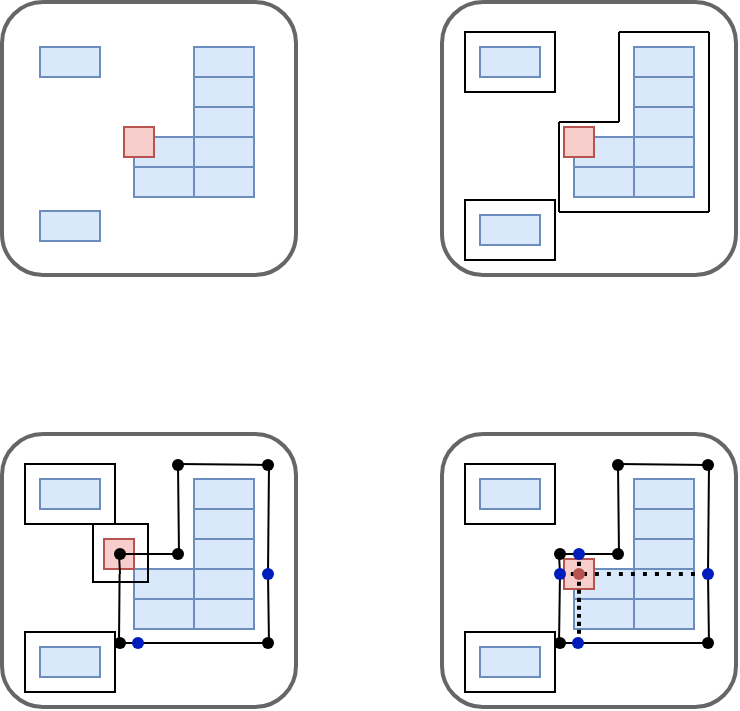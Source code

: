 <mxfile version="24.9.1">
  <diagram name="第 1 页" id="9_dmF0Gqbkqyzsbqb1z4">
    <mxGraphModel dx="971" dy="426" grid="0" gridSize="10" guides="1" tooltips="1" connect="1" arrows="1" fold="1" page="0" pageScale="1" pageWidth="827" pageHeight="1169" math="0" shadow="0">
      <root>
        <mxCell id="0" />
        <mxCell id="1" parent="0" />
        <mxCell id="SHQMfxS1oJXAGr1VGw0D-113" value="" style="group;" vertex="1" connectable="0" parent="1">
          <mxGeometry x="200" y="296" width="147" height="136.5" as="geometry" />
        </mxCell>
        <mxCell id="SHQMfxS1oJXAGr1VGw0D-48" value="" style="rounded=1;whiteSpace=wrap;html=1;fillColor=none;fontColor=#333333;strokeColor=#666666;strokeWidth=2;" vertex="1" parent="SHQMfxS1oJXAGr1VGw0D-113">
          <mxGeometry width="147" height="136.5" as="geometry" />
        </mxCell>
        <mxCell id="SHQMfxS1oJXAGr1VGw0D-49" value="" style="rounded=0;whiteSpace=wrap;html=1;fillColor=#dae8fc;strokeColor=#6c8ebf;" vertex="1" parent="SHQMfxS1oJXAGr1VGw0D-113">
          <mxGeometry x="19" y="22.5" width="30" height="15" as="geometry" />
        </mxCell>
        <mxCell id="SHQMfxS1oJXAGr1VGw0D-50" value="" style="rounded=0;whiteSpace=wrap;html=1;fillColor=#dae8fc;strokeColor=#6c8ebf;" vertex="1" parent="SHQMfxS1oJXAGr1VGw0D-113">
          <mxGeometry x="96" y="22.5" width="30" height="15" as="geometry" />
        </mxCell>
        <mxCell id="SHQMfxS1oJXAGr1VGw0D-51" value="" style="rounded=0;whiteSpace=wrap;html=1;fillColor=#dae8fc;strokeColor=#6c8ebf;" vertex="1" parent="SHQMfxS1oJXAGr1VGw0D-113">
          <mxGeometry x="96" y="67.5" width="30" height="15" as="geometry" />
        </mxCell>
        <mxCell id="SHQMfxS1oJXAGr1VGw0D-52" value="" style="rounded=0;whiteSpace=wrap;html=1;fillColor=#dae8fc;strokeColor=#6c8ebf;" vertex="1" parent="SHQMfxS1oJXAGr1VGw0D-113">
          <mxGeometry x="96" y="37.5" width="30" height="15" as="geometry" />
        </mxCell>
        <mxCell id="SHQMfxS1oJXAGr1VGw0D-53" value="" style="rounded=0;whiteSpace=wrap;html=1;fillColor=#dae8fc;strokeColor=#6c8ebf;" vertex="1" parent="SHQMfxS1oJXAGr1VGw0D-113">
          <mxGeometry x="96" y="52.5" width="30" height="15" as="geometry" />
        </mxCell>
        <mxCell id="SHQMfxS1oJXAGr1VGw0D-54" value="" style="rounded=0;whiteSpace=wrap;html=1;fillColor=#dae8fc;strokeColor=#6c8ebf;" vertex="1" parent="SHQMfxS1oJXAGr1VGw0D-113">
          <mxGeometry x="96" y="82.5" width="30" height="15" as="geometry" />
        </mxCell>
        <mxCell id="SHQMfxS1oJXAGr1VGw0D-55" value="" style="rounded=0;whiteSpace=wrap;html=1;fillColor=#dae8fc;strokeColor=#6c8ebf;" vertex="1" parent="SHQMfxS1oJXAGr1VGw0D-113">
          <mxGeometry x="19" y="106.5" width="30" height="15" as="geometry" />
        </mxCell>
        <mxCell id="SHQMfxS1oJXAGr1VGw0D-56" value="" style="rounded=0;whiteSpace=wrap;html=1;fillColor=#dae8fc;strokeColor=#6c8ebf;" vertex="1" parent="SHQMfxS1oJXAGr1VGw0D-113">
          <mxGeometry x="66" y="67.5" width="30" height="15" as="geometry" />
        </mxCell>
        <mxCell id="SHQMfxS1oJXAGr1VGw0D-57" value="" style="rounded=0;whiteSpace=wrap;html=1;fillColor=#dae8fc;strokeColor=#6c8ebf;" vertex="1" parent="SHQMfxS1oJXAGr1VGw0D-113">
          <mxGeometry x="66" y="82.5" width="30" height="15" as="geometry" />
        </mxCell>
        <mxCell id="SHQMfxS1oJXAGr1VGw0D-58" value="" style="rounded=0;whiteSpace=wrap;html=1;fillColor=#f8cecc;strokeColor=#b85450;" vertex="1" parent="SHQMfxS1oJXAGr1VGw0D-113">
          <mxGeometry x="61" y="62.5" width="15" height="15" as="geometry" />
        </mxCell>
        <mxCell id="SHQMfxS1oJXAGr1VGw0D-59" value="" style="rounded=0;whiteSpace=wrap;html=1;fillColor=none;" vertex="1" parent="SHQMfxS1oJXAGr1VGw0D-113">
          <mxGeometry x="11.5" y="15" width="45" height="30" as="geometry" />
        </mxCell>
        <mxCell id="SHQMfxS1oJXAGr1VGw0D-60" value="" style="endArrow=none;html=1;rounded=0;fontSize=12;startSize=8;endSize=8;curved=1;" edge="1" parent="SHQMfxS1oJXAGr1VGw0D-113" source="SHQMfxS1oJXAGr1VGw0D-94">
          <mxGeometry width="50" height="50" relative="1" as="geometry">
            <mxPoint x="58.5" y="60" as="sourcePoint" />
            <mxPoint x="88.5" y="60" as="targetPoint" />
          </mxGeometry>
        </mxCell>
        <mxCell id="SHQMfxS1oJXAGr1VGw0D-61" value="" style="endArrow=none;html=1;rounded=0;fontSize=12;startSize=8;endSize=8;curved=1;" edge="1" parent="SHQMfxS1oJXAGr1VGw0D-113" source="SHQMfxS1oJXAGr1VGw0D-67">
          <mxGeometry width="50" height="50" relative="1" as="geometry">
            <mxPoint x="88.5" y="15" as="sourcePoint" />
            <mxPoint x="88.5" y="60" as="targetPoint" />
          </mxGeometry>
        </mxCell>
        <mxCell id="SHQMfxS1oJXAGr1VGw0D-62" value="" style="endArrow=none;html=1;rounded=0;fontSize=12;startSize=8;endSize=8;curved=1;" edge="1" parent="SHQMfxS1oJXAGr1VGw0D-113" source="SHQMfxS1oJXAGr1VGw0D-88">
          <mxGeometry width="50" height="50" relative="1" as="geometry">
            <mxPoint x="88.5" y="15" as="sourcePoint" />
            <mxPoint x="133.5" y="15" as="targetPoint" />
          </mxGeometry>
        </mxCell>
        <mxCell id="SHQMfxS1oJXAGr1VGw0D-63" value="" style="endArrow=none;html=1;rounded=0;fontSize=12;startSize=8;endSize=8;curved=1;" edge="1" parent="SHQMfxS1oJXAGr1VGw0D-113" source="SHQMfxS1oJXAGr1VGw0D-109">
          <mxGeometry width="50" height="50" relative="1" as="geometry">
            <mxPoint x="133.5" y="15" as="sourcePoint" />
            <mxPoint x="133.5" y="105" as="targetPoint" />
          </mxGeometry>
        </mxCell>
        <mxCell id="SHQMfxS1oJXAGr1VGw0D-64" value="" style="endArrow=none;html=1;rounded=0;fontSize=12;startSize=8;endSize=8;curved=1;" edge="1" parent="SHQMfxS1oJXAGr1VGw0D-113" source="SHQMfxS1oJXAGr1VGw0D-92">
          <mxGeometry width="50" height="50" relative="1" as="geometry">
            <mxPoint x="133.5" y="105" as="sourcePoint" />
            <mxPoint x="58.5" y="105" as="targetPoint" />
          </mxGeometry>
        </mxCell>
        <mxCell id="SHQMfxS1oJXAGr1VGw0D-65" value="" style="endArrow=none;html=1;rounded=0;fontSize=12;startSize=8;endSize=8;curved=1;" edge="1" parent="SHQMfxS1oJXAGr1VGw0D-113" source="SHQMfxS1oJXAGr1VGw0D-103">
          <mxGeometry width="50" height="50" relative="1" as="geometry">
            <mxPoint x="58.5" y="60" as="sourcePoint" />
            <mxPoint x="58.5" y="105" as="targetPoint" />
          </mxGeometry>
        </mxCell>
        <mxCell id="SHQMfxS1oJXAGr1VGw0D-66" value="" style="rounded=0;whiteSpace=wrap;html=1;fillColor=none;" vertex="1" parent="SHQMfxS1oJXAGr1VGw0D-113">
          <mxGeometry x="11.5" y="99" width="45" height="30" as="geometry" />
        </mxCell>
        <mxCell id="SHQMfxS1oJXAGr1VGw0D-68" value="" style="endArrow=none;html=1;rounded=0;fontSize=12;startSize=8;endSize=8;curved=1;" edge="1" parent="SHQMfxS1oJXAGr1VGw0D-113" target="SHQMfxS1oJXAGr1VGw0D-67">
          <mxGeometry width="50" height="50" relative="1" as="geometry">
            <mxPoint x="88.5" y="15" as="sourcePoint" />
            <mxPoint x="88.5" y="60" as="targetPoint" />
          </mxGeometry>
        </mxCell>
        <mxCell id="SHQMfxS1oJXAGr1VGw0D-67" value="" style="shape=waypoint;fillStyle=solid;size=6;pointerEvents=1;points=[];fillColor=none;resizable=0;rotatable=0;perimeter=centerPerimeter;snapToPoint=1;" vertex="1" parent="SHQMfxS1oJXAGr1VGw0D-113">
          <mxGeometry x="78" y="5.5" width="20" height="20" as="geometry" />
        </mxCell>
        <mxCell id="SHQMfxS1oJXAGr1VGw0D-89" value="" style="endArrow=none;html=1;rounded=0;fontSize=12;startSize=8;endSize=8;curved=1;" edge="1" parent="SHQMfxS1oJXAGr1VGw0D-113" target="SHQMfxS1oJXAGr1VGw0D-88">
          <mxGeometry width="50" height="50" relative="1" as="geometry">
            <mxPoint x="88.5" y="15" as="sourcePoint" />
            <mxPoint x="133.5" y="15" as="targetPoint" />
          </mxGeometry>
        </mxCell>
        <mxCell id="SHQMfxS1oJXAGr1VGw0D-88" value="" style="shape=waypoint;fillStyle=solid;size=6;pointerEvents=1;points=[];fillColor=none;resizable=0;rotatable=0;perimeter=centerPerimeter;snapToPoint=1;" vertex="1" parent="SHQMfxS1oJXAGr1VGw0D-113">
          <mxGeometry x="123" y="5.5" width="20" height="20" as="geometry" />
        </mxCell>
        <mxCell id="SHQMfxS1oJXAGr1VGw0D-91" value="" style="endArrow=none;html=1;rounded=0;fontSize=12;startSize=8;endSize=8;curved=1;" edge="1" parent="SHQMfxS1oJXAGr1VGw0D-113" target="SHQMfxS1oJXAGr1VGw0D-90">
          <mxGeometry width="50" height="50" relative="1" as="geometry">
            <mxPoint x="133.5" y="105" as="sourcePoint" />
            <mxPoint x="58.5" y="105" as="targetPoint" />
          </mxGeometry>
        </mxCell>
        <mxCell id="SHQMfxS1oJXAGr1VGw0D-90" value="" style="shape=waypoint;fillStyle=solid;size=6;pointerEvents=1;points=[];fillColor=none;resizable=0;rotatable=0;perimeter=centerPerimeter;snapToPoint=1;" vertex="1" parent="SHQMfxS1oJXAGr1VGw0D-113">
          <mxGeometry x="123" y="94.5" width="20" height="20" as="geometry" />
        </mxCell>
        <mxCell id="SHQMfxS1oJXAGr1VGw0D-93" value="" style="endArrow=none;html=1;rounded=0;fontSize=12;startSize=8;endSize=8;curved=1;" edge="1" parent="SHQMfxS1oJXAGr1VGw0D-113" source="SHQMfxS1oJXAGr1VGw0D-111" target="SHQMfxS1oJXAGr1VGw0D-92">
          <mxGeometry width="50" height="50" relative="1" as="geometry">
            <mxPoint x="133" y="104.5" as="sourcePoint" />
            <mxPoint x="58.5" y="105" as="targetPoint" />
          </mxGeometry>
        </mxCell>
        <mxCell id="SHQMfxS1oJXAGr1VGw0D-92" value="" style="shape=waypoint;fillStyle=solid;size=6;pointerEvents=1;points=[];fillColor=none;resizable=0;rotatable=0;perimeter=centerPerimeter;snapToPoint=1;" vertex="1" parent="SHQMfxS1oJXAGr1VGw0D-113">
          <mxGeometry x="49" y="94.5" width="20" height="20" as="geometry" />
        </mxCell>
        <mxCell id="SHQMfxS1oJXAGr1VGw0D-95" value="" style="endArrow=none;html=1;rounded=0;fontSize=12;startSize=8;endSize=8;curved=1;" edge="1" parent="SHQMfxS1oJXAGr1VGw0D-113" target="SHQMfxS1oJXAGr1VGw0D-94">
          <mxGeometry width="50" height="50" relative="1" as="geometry">
            <mxPoint x="58.5" y="60" as="sourcePoint" />
            <mxPoint x="88.5" y="60" as="targetPoint" />
          </mxGeometry>
        </mxCell>
        <mxCell id="SHQMfxS1oJXAGr1VGw0D-94" value="" style="shape=waypoint;fillStyle=solid;size=6;pointerEvents=1;points=[];fillColor=none;resizable=0;rotatable=0;perimeter=centerPerimeter;snapToPoint=1;" vertex="1" parent="SHQMfxS1oJXAGr1VGw0D-113">
          <mxGeometry x="49" y="50" width="20" height="20" as="geometry" />
        </mxCell>
        <mxCell id="SHQMfxS1oJXAGr1VGw0D-96" value="" style="endArrow=none;dashed=1;html=1;strokeWidth=2;rounded=0;fontSize=12;startSize=8;endSize=8;curved=1;dashPattern=1 2;" edge="1" parent="SHQMfxS1oJXAGr1VGw0D-113">
          <mxGeometry width="50" height="50" relative="1" as="geometry">
            <mxPoint x="58.5" y="70" as="sourcePoint" />
            <mxPoint x="133.5" y="70" as="targetPoint" />
          </mxGeometry>
        </mxCell>
        <mxCell id="SHQMfxS1oJXAGr1VGw0D-99" value="" style="endArrow=none;html=1;strokeWidth=2;rounded=0;fontSize=12;startSize=8;endSize=8;curved=1;dashed=1;dashPattern=1 1;" edge="1" parent="SHQMfxS1oJXAGr1VGw0D-113" source="SHQMfxS1oJXAGr1VGw0D-101">
          <mxGeometry width="50" height="50" relative="1" as="geometry">
            <mxPoint x="68.5" y="60" as="sourcePoint" />
            <mxPoint x="68.5" y="105" as="targetPoint" />
          </mxGeometry>
        </mxCell>
        <mxCell id="SHQMfxS1oJXAGr1VGw0D-102" value="" style="endArrow=none;html=1;strokeWidth=2;rounded=0;fontSize=12;startSize=8;endSize=8;curved=1;dashed=1;dashPattern=1 1;" edge="1" parent="SHQMfxS1oJXAGr1VGw0D-113" source="SHQMfxS1oJXAGr1VGw0D-106" target="SHQMfxS1oJXAGr1VGw0D-101">
          <mxGeometry width="50" height="50" relative="1" as="geometry">
            <mxPoint x="68.5" y="60" as="sourcePoint" />
            <mxPoint x="68.5" y="105" as="targetPoint" />
          </mxGeometry>
        </mxCell>
        <mxCell id="SHQMfxS1oJXAGr1VGw0D-101" value="" style="shape=waypoint;fillStyle=solid;size=6;pointerEvents=1;points=[];fillColor=#f8cecc;resizable=0;rotatable=0;perimeter=centerPerimeter;snapToPoint=1;strokeColor=#b85450;" vertex="1" parent="SHQMfxS1oJXAGr1VGw0D-113">
          <mxGeometry x="58.5" y="60" width="20" height="20" as="geometry" />
        </mxCell>
        <mxCell id="SHQMfxS1oJXAGr1VGw0D-104" value="" style="endArrow=none;html=1;rounded=0;fontSize=12;startSize=8;endSize=8;curved=1;" edge="1" parent="SHQMfxS1oJXAGr1VGw0D-113" target="SHQMfxS1oJXAGr1VGw0D-103">
          <mxGeometry width="50" height="50" relative="1" as="geometry">
            <mxPoint x="58.5" y="60" as="sourcePoint" />
            <mxPoint x="58.5" y="105" as="targetPoint" />
          </mxGeometry>
        </mxCell>
        <mxCell id="SHQMfxS1oJXAGr1VGw0D-103" value="" style="shape=waypoint;fillStyle=solid;size=6;pointerEvents=1;points=[];fillColor=#0050ef;resizable=0;rotatable=0;perimeter=centerPerimeter;snapToPoint=1;fontColor=#ffffff;strokeColor=#001DBC;" vertex="1" parent="SHQMfxS1oJXAGr1VGw0D-113">
          <mxGeometry x="49" y="60" width="20" height="20" as="geometry" />
        </mxCell>
        <mxCell id="SHQMfxS1oJXAGr1VGw0D-107" value="" style="endArrow=none;html=1;strokeWidth=2;rounded=0;fontSize=12;startSize=8;endSize=8;curved=1;dashed=1;dashPattern=1 1;" edge="1" parent="SHQMfxS1oJXAGr1VGw0D-113" target="SHQMfxS1oJXAGr1VGw0D-106">
          <mxGeometry width="50" height="50" relative="1" as="geometry">
            <mxPoint x="68.5" y="60" as="sourcePoint" />
            <mxPoint x="69" y="70.5" as="targetPoint" />
          </mxGeometry>
        </mxCell>
        <mxCell id="SHQMfxS1oJXAGr1VGw0D-106" value="" style="shape=waypoint;fillStyle=solid;size=6;pointerEvents=1;points=[];fillColor=#0050ef;resizable=0;rotatable=0;perimeter=centerPerimeter;snapToPoint=1;strokeColor=#001DBC;fontColor=#ffffff;" vertex="1" parent="SHQMfxS1oJXAGr1VGw0D-113">
          <mxGeometry x="58.5" y="50" width="20" height="20" as="geometry" />
        </mxCell>
        <mxCell id="SHQMfxS1oJXAGr1VGw0D-110" value="" style="endArrow=none;html=1;rounded=0;fontSize=12;startSize=8;endSize=8;curved=1;" edge="1" parent="SHQMfxS1oJXAGr1VGw0D-113" target="SHQMfxS1oJXAGr1VGw0D-109">
          <mxGeometry width="50" height="50" relative="1" as="geometry">
            <mxPoint x="133.5" y="15" as="sourcePoint" />
            <mxPoint x="133.5" y="105" as="targetPoint" />
          </mxGeometry>
        </mxCell>
        <mxCell id="SHQMfxS1oJXAGr1VGw0D-109" value="" style="shape=waypoint;fillStyle=solid;size=6;pointerEvents=1;points=[];fillColor=#0050ef;resizable=0;rotatable=0;perimeter=centerPerimeter;snapToPoint=1;strokeColor=#001DBC;fontColor=#ffffff;" vertex="1" parent="SHQMfxS1oJXAGr1VGw0D-113">
          <mxGeometry x="123" y="60" width="20" height="20" as="geometry" />
        </mxCell>
        <mxCell id="SHQMfxS1oJXAGr1VGw0D-112" value="" style="endArrow=none;html=1;rounded=0;fontSize=12;startSize=8;endSize=8;curved=1;" edge="1" parent="SHQMfxS1oJXAGr1VGw0D-113" source="SHQMfxS1oJXAGr1VGw0D-90" target="SHQMfxS1oJXAGr1VGw0D-111">
          <mxGeometry width="50" height="50" relative="1" as="geometry">
            <mxPoint x="133" y="104.5" as="sourcePoint" />
            <mxPoint x="59" y="104.5" as="targetPoint" />
          </mxGeometry>
        </mxCell>
        <mxCell id="SHQMfxS1oJXAGr1VGw0D-111" value="" style="shape=waypoint;fillStyle=solid;size=6;pointerEvents=1;points=[];fillColor=#0050ef;resizable=0;rotatable=0;perimeter=centerPerimeter;snapToPoint=1;strokeColor=#001DBC;fontColor=#ffffff;" vertex="1" parent="SHQMfxS1oJXAGr1VGw0D-113">
          <mxGeometry x="58" y="94.5" width="20" height="20" as="geometry" />
        </mxCell>
        <mxCell id="SHQMfxS1oJXAGr1VGw0D-160" value="" style="shape=waypoint;fillStyle=solid;size=6;pointerEvents=1;points=[];fillColor=none;resizable=0;rotatable=0;perimeter=centerPerimeter;snapToPoint=1;" vertex="1" parent="SHQMfxS1oJXAGr1VGw0D-113">
          <mxGeometry x="78" y="50" width="20" height="20" as="geometry" />
        </mxCell>
        <mxCell id="SHQMfxS1oJXAGr1VGw0D-114" value="" style="group;" vertex="1" connectable="0" parent="1">
          <mxGeometry x="200" y="80" width="147" height="136.5" as="geometry" />
        </mxCell>
        <mxCell id="SHQMfxS1oJXAGr1VGw0D-22" value="" style="rounded=1;whiteSpace=wrap;html=1;fillColor=none;fontColor=#333333;strokeColor=#666666;strokeWidth=2;" vertex="1" parent="SHQMfxS1oJXAGr1VGw0D-114">
          <mxGeometry width="147" height="136.5" as="geometry" />
        </mxCell>
        <mxCell id="SHQMfxS1oJXAGr1VGw0D-23" value="" style="rounded=0;whiteSpace=wrap;html=1;fillColor=#dae8fc;strokeColor=#6c8ebf;" vertex="1" parent="SHQMfxS1oJXAGr1VGw0D-114">
          <mxGeometry x="19" y="22.5" width="30" height="15" as="geometry" />
        </mxCell>
        <mxCell id="SHQMfxS1oJXAGr1VGw0D-24" value="" style="rounded=0;whiteSpace=wrap;html=1;fillColor=#dae8fc;strokeColor=#6c8ebf;" vertex="1" parent="SHQMfxS1oJXAGr1VGw0D-114">
          <mxGeometry x="96" y="22.5" width="30" height="15" as="geometry" />
        </mxCell>
        <mxCell id="SHQMfxS1oJXAGr1VGw0D-25" value="" style="rounded=0;whiteSpace=wrap;html=1;fillColor=#dae8fc;strokeColor=#6c8ebf;" vertex="1" parent="SHQMfxS1oJXAGr1VGw0D-114">
          <mxGeometry x="96" y="67.5" width="30" height="15" as="geometry" />
        </mxCell>
        <mxCell id="SHQMfxS1oJXAGr1VGw0D-26" value="" style="rounded=0;whiteSpace=wrap;html=1;fillColor=#dae8fc;strokeColor=#6c8ebf;" vertex="1" parent="SHQMfxS1oJXAGr1VGw0D-114">
          <mxGeometry x="96" y="37.5" width="30" height="15" as="geometry" />
        </mxCell>
        <mxCell id="SHQMfxS1oJXAGr1VGw0D-27" value="" style="rounded=0;whiteSpace=wrap;html=1;fillColor=#dae8fc;strokeColor=#6c8ebf;" vertex="1" parent="SHQMfxS1oJXAGr1VGw0D-114">
          <mxGeometry x="96" y="52.5" width="30" height="15" as="geometry" />
        </mxCell>
        <mxCell id="SHQMfxS1oJXAGr1VGw0D-28" value="" style="rounded=0;whiteSpace=wrap;html=1;fillColor=#dae8fc;strokeColor=#6c8ebf;" vertex="1" parent="SHQMfxS1oJXAGr1VGw0D-114">
          <mxGeometry x="96" y="82.5" width="30" height="15" as="geometry" />
        </mxCell>
        <mxCell id="SHQMfxS1oJXAGr1VGw0D-29" value="" style="rounded=0;whiteSpace=wrap;html=1;fillColor=#dae8fc;strokeColor=#6c8ebf;" vertex="1" parent="SHQMfxS1oJXAGr1VGw0D-114">
          <mxGeometry x="19" y="106.5" width="30" height="15" as="geometry" />
        </mxCell>
        <mxCell id="SHQMfxS1oJXAGr1VGw0D-30" value="" style="rounded=0;whiteSpace=wrap;html=1;fillColor=#dae8fc;strokeColor=#6c8ebf;" vertex="1" parent="SHQMfxS1oJXAGr1VGw0D-114">
          <mxGeometry x="66" y="67.5" width="30" height="15" as="geometry" />
        </mxCell>
        <mxCell id="SHQMfxS1oJXAGr1VGw0D-31" value="" style="rounded=0;whiteSpace=wrap;html=1;fillColor=#dae8fc;strokeColor=#6c8ebf;" vertex="1" parent="SHQMfxS1oJXAGr1VGw0D-114">
          <mxGeometry x="66" y="82.5" width="30" height="15" as="geometry" />
        </mxCell>
        <mxCell id="SHQMfxS1oJXAGr1VGw0D-32" value="" style="rounded=0;whiteSpace=wrap;html=1;fillColor=#f8cecc;strokeColor=#b85450;" vertex="1" parent="SHQMfxS1oJXAGr1VGw0D-114">
          <mxGeometry x="61" y="62.5" width="15" height="15" as="geometry" />
        </mxCell>
        <mxCell id="SHQMfxS1oJXAGr1VGw0D-33" value="" style="rounded=0;whiteSpace=wrap;html=1;fillColor=none;" vertex="1" parent="SHQMfxS1oJXAGr1VGw0D-114">
          <mxGeometry x="11.5" y="15" width="45" height="30" as="geometry" />
        </mxCell>
        <mxCell id="SHQMfxS1oJXAGr1VGw0D-37" value="" style="endArrow=none;html=1;rounded=0;fontSize=12;startSize=8;endSize=8;curved=1;" edge="1" parent="SHQMfxS1oJXAGr1VGw0D-114">
          <mxGeometry width="50" height="50" relative="1" as="geometry">
            <mxPoint x="58.5" y="60" as="sourcePoint" />
            <mxPoint x="88.5" y="60" as="targetPoint" />
          </mxGeometry>
        </mxCell>
        <mxCell id="SHQMfxS1oJXAGr1VGw0D-38" value="" style="endArrow=none;html=1;rounded=0;fontSize=12;startSize=8;endSize=8;curved=1;" edge="1" parent="SHQMfxS1oJXAGr1VGw0D-114">
          <mxGeometry width="50" height="50" relative="1" as="geometry">
            <mxPoint x="88.5" y="15" as="sourcePoint" />
            <mxPoint x="88.5" y="60" as="targetPoint" />
          </mxGeometry>
        </mxCell>
        <mxCell id="SHQMfxS1oJXAGr1VGw0D-39" value="" style="endArrow=none;html=1;rounded=0;fontSize=12;startSize=8;endSize=8;curved=1;" edge="1" parent="SHQMfxS1oJXAGr1VGw0D-114">
          <mxGeometry width="50" height="50" relative="1" as="geometry">
            <mxPoint x="88.5" y="15" as="sourcePoint" />
            <mxPoint x="133.5" y="15" as="targetPoint" />
          </mxGeometry>
        </mxCell>
        <mxCell id="SHQMfxS1oJXAGr1VGw0D-40" value="" style="endArrow=none;html=1;rounded=0;fontSize=12;startSize=8;endSize=8;curved=1;" edge="1" parent="SHQMfxS1oJXAGr1VGw0D-114">
          <mxGeometry width="50" height="50" relative="1" as="geometry">
            <mxPoint x="133.5" y="15" as="sourcePoint" />
            <mxPoint x="133.5" y="105" as="targetPoint" />
          </mxGeometry>
        </mxCell>
        <mxCell id="SHQMfxS1oJXAGr1VGw0D-41" value="" style="endArrow=none;html=1;rounded=0;fontSize=12;startSize=8;endSize=8;curved=1;" edge="1" parent="SHQMfxS1oJXAGr1VGw0D-114">
          <mxGeometry width="50" height="50" relative="1" as="geometry">
            <mxPoint x="133.5" y="105" as="sourcePoint" />
            <mxPoint x="58.5" y="105" as="targetPoint" />
          </mxGeometry>
        </mxCell>
        <mxCell id="SHQMfxS1oJXAGr1VGw0D-42" value="" style="endArrow=none;html=1;rounded=0;fontSize=12;startSize=8;endSize=8;curved=1;" edge="1" parent="SHQMfxS1oJXAGr1VGw0D-114">
          <mxGeometry width="50" height="50" relative="1" as="geometry">
            <mxPoint x="58.5" y="60" as="sourcePoint" />
            <mxPoint x="58.5" y="105" as="targetPoint" />
          </mxGeometry>
        </mxCell>
        <mxCell id="SHQMfxS1oJXAGr1VGw0D-47" value="" style="rounded=0;whiteSpace=wrap;html=1;fillColor=none;" vertex="1" parent="SHQMfxS1oJXAGr1VGw0D-114">
          <mxGeometry x="11.5" y="99" width="45" height="30" as="geometry" />
        </mxCell>
        <mxCell id="SHQMfxS1oJXAGr1VGw0D-115" value="" style="group;strokeWidth=4;" vertex="1" connectable="0" parent="1">
          <mxGeometry x="-20" y="80" width="147" height="136.5" as="geometry" />
        </mxCell>
        <mxCell id="SHQMfxS1oJXAGr1VGw0D-21" value="" style="rounded=1;whiteSpace=wrap;html=1;fillColor=none;fontColor=#333333;strokeColor=#666666;strokeWidth=2;" vertex="1" parent="SHQMfxS1oJXAGr1VGw0D-115">
          <mxGeometry width="147" height="136.5" as="geometry" />
        </mxCell>
        <mxCell id="SHQMfxS1oJXAGr1VGw0D-1" value="" style="rounded=0;whiteSpace=wrap;html=1;fillColor=#dae8fc;strokeColor=#6c8ebf;" vertex="1" parent="SHQMfxS1oJXAGr1VGw0D-115">
          <mxGeometry x="19" y="22.5" width="30" height="15" as="geometry" />
        </mxCell>
        <mxCell id="SHQMfxS1oJXAGr1VGw0D-2" value="" style="rounded=0;whiteSpace=wrap;html=1;fillColor=#dae8fc;strokeColor=#6c8ebf;" vertex="1" parent="SHQMfxS1oJXAGr1VGw0D-115">
          <mxGeometry x="96" y="22.5" width="30" height="15" as="geometry" />
        </mxCell>
        <mxCell id="SHQMfxS1oJXAGr1VGw0D-3" value="" style="rounded=0;whiteSpace=wrap;html=1;fillColor=#dae8fc;strokeColor=#6c8ebf;" vertex="1" parent="SHQMfxS1oJXAGr1VGw0D-115">
          <mxGeometry x="96" y="67.5" width="30" height="15" as="geometry" />
        </mxCell>
        <mxCell id="SHQMfxS1oJXAGr1VGw0D-4" value="" style="rounded=0;whiteSpace=wrap;html=1;fillColor=#dae8fc;strokeColor=#6c8ebf;" vertex="1" parent="SHQMfxS1oJXAGr1VGw0D-115">
          <mxGeometry x="96" y="37.5" width="30" height="15" as="geometry" />
        </mxCell>
        <mxCell id="SHQMfxS1oJXAGr1VGw0D-11" value="" style="rounded=0;whiteSpace=wrap;html=1;fillColor=#dae8fc;strokeColor=#6c8ebf;" vertex="1" parent="SHQMfxS1oJXAGr1VGw0D-115">
          <mxGeometry x="96" y="52.5" width="30" height="15" as="geometry" />
        </mxCell>
        <mxCell id="SHQMfxS1oJXAGr1VGw0D-12" value="" style="rounded=0;whiteSpace=wrap;html=1;fillColor=#dae8fc;strokeColor=#6c8ebf;" vertex="1" parent="SHQMfxS1oJXAGr1VGw0D-115">
          <mxGeometry x="96" y="82.5" width="30" height="15" as="geometry" />
        </mxCell>
        <mxCell id="SHQMfxS1oJXAGr1VGw0D-14" value="" style="rounded=0;whiteSpace=wrap;html=1;fillColor=#dae8fc;strokeColor=#6c8ebf;" vertex="1" parent="SHQMfxS1oJXAGr1VGw0D-115">
          <mxGeometry x="19" y="104.5" width="30" height="15" as="geometry" />
        </mxCell>
        <mxCell id="SHQMfxS1oJXAGr1VGw0D-16" value="" style="rounded=0;whiteSpace=wrap;html=1;fillColor=#dae8fc;strokeColor=#6c8ebf;" vertex="1" parent="SHQMfxS1oJXAGr1VGw0D-115">
          <mxGeometry x="66" y="67.5" width="30" height="15" as="geometry" />
        </mxCell>
        <mxCell id="SHQMfxS1oJXAGr1VGw0D-13" value="" style="rounded=0;whiteSpace=wrap;html=1;fillColor=#dae8fc;strokeColor=#6c8ebf;" vertex="1" parent="SHQMfxS1oJXAGr1VGw0D-115">
          <mxGeometry x="66" y="82.5" width="30" height="15" as="geometry" />
        </mxCell>
        <mxCell id="SHQMfxS1oJXAGr1VGw0D-5" value="" style="rounded=0;whiteSpace=wrap;html=1;fillColor=#f8cecc;strokeColor=#b85450;" vertex="1" parent="SHQMfxS1oJXAGr1VGw0D-115">
          <mxGeometry x="61" y="62.5" width="15" height="15" as="geometry" />
        </mxCell>
        <mxCell id="SHQMfxS1oJXAGr1VGw0D-116" value="" style="group;" vertex="1" connectable="0" parent="1">
          <mxGeometry x="-20" y="296" width="147" height="136.5" as="geometry" />
        </mxCell>
        <mxCell id="SHQMfxS1oJXAGr1VGw0D-117" value="" style="rounded=1;whiteSpace=wrap;html=1;fillColor=none;fontColor=#333333;strokeColor=#666666;strokeWidth=2;" vertex="1" parent="SHQMfxS1oJXAGr1VGw0D-116">
          <mxGeometry width="147" height="136.5" as="geometry" />
        </mxCell>
        <mxCell id="SHQMfxS1oJXAGr1VGw0D-118" value="" style="rounded=0;whiteSpace=wrap;html=1;fillColor=#dae8fc;strokeColor=#6c8ebf;" vertex="1" parent="SHQMfxS1oJXAGr1VGw0D-116">
          <mxGeometry x="19" y="22.5" width="30" height="15" as="geometry" />
        </mxCell>
        <mxCell id="SHQMfxS1oJXAGr1VGw0D-119" value="" style="rounded=0;whiteSpace=wrap;html=1;fillColor=#dae8fc;strokeColor=#6c8ebf;" vertex="1" parent="SHQMfxS1oJXAGr1VGw0D-116">
          <mxGeometry x="96" y="22.5" width="30" height="15" as="geometry" />
        </mxCell>
        <mxCell id="SHQMfxS1oJXAGr1VGw0D-120" value="" style="rounded=0;whiteSpace=wrap;html=1;fillColor=#dae8fc;strokeColor=#6c8ebf;" vertex="1" parent="SHQMfxS1oJXAGr1VGw0D-116">
          <mxGeometry x="96" y="67.5" width="30" height="15" as="geometry" />
        </mxCell>
        <mxCell id="SHQMfxS1oJXAGr1VGw0D-121" value="" style="rounded=0;whiteSpace=wrap;html=1;fillColor=#dae8fc;strokeColor=#6c8ebf;" vertex="1" parent="SHQMfxS1oJXAGr1VGw0D-116">
          <mxGeometry x="96" y="37.5" width="30" height="15" as="geometry" />
        </mxCell>
        <mxCell id="SHQMfxS1oJXAGr1VGw0D-122" value="" style="rounded=0;whiteSpace=wrap;html=1;fillColor=#dae8fc;strokeColor=#6c8ebf;" vertex="1" parent="SHQMfxS1oJXAGr1VGw0D-116">
          <mxGeometry x="96" y="52.5" width="30" height="15" as="geometry" />
        </mxCell>
        <mxCell id="SHQMfxS1oJXAGr1VGw0D-123" value="" style="rounded=0;whiteSpace=wrap;html=1;fillColor=#dae8fc;strokeColor=#6c8ebf;" vertex="1" parent="SHQMfxS1oJXAGr1VGw0D-116">
          <mxGeometry x="96" y="82.5" width="30" height="15" as="geometry" />
        </mxCell>
        <mxCell id="SHQMfxS1oJXAGr1VGw0D-124" value="" style="rounded=0;whiteSpace=wrap;html=1;fillColor=#dae8fc;strokeColor=#6c8ebf;" vertex="1" parent="SHQMfxS1oJXAGr1VGw0D-116">
          <mxGeometry x="19" y="106.5" width="30" height="15" as="geometry" />
        </mxCell>
        <mxCell id="SHQMfxS1oJXAGr1VGw0D-125" value="" style="rounded=0;whiteSpace=wrap;html=1;fillColor=#dae8fc;strokeColor=#6c8ebf;" vertex="1" parent="SHQMfxS1oJXAGr1VGw0D-116">
          <mxGeometry x="66" y="67.5" width="30" height="15" as="geometry" />
        </mxCell>
        <mxCell id="SHQMfxS1oJXAGr1VGw0D-126" value="" style="rounded=0;whiteSpace=wrap;html=1;fillColor=#dae8fc;strokeColor=#6c8ebf;" vertex="1" parent="SHQMfxS1oJXAGr1VGw0D-116">
          <mxGeometry x="66" y="82.5" width="30" height="15" as="geometry" />
        </mxCell>
        <mxCell id="SHQMfxS1oJXAGr1VGw0D-127" value="" style="rounded=0;whiteSpace=wrap;html=1;fillColor=#f8cecc;strokeColor=#b85450;" vertex="1" parent="SHQMfxS1oJXAGr1VGw0D-116">
          <mxGeometry x="51" y="52.5" width="15" height="15" as="geometry" />
        </mxCell>
        <mxCell id="SHQMfxS1oJXAGr1VGw0D-128" value="" style="rounded=0;whiteSpace=wrap;html=1;fillColor=none;" vertex="1" parent="SHQMfxS1oJXAGr1VGw0D-116">
          <mxGeometry x="11.5" y="15" width="45" height="30" as="geometry" />
        </mxCell>
        <mxCell id="SHQMfxS1oJXAGr1VGw0D-129" value="" style="endArrow=none;html=1;rounded=0;fontSize=12;startSize=8;endSize=8;curved=1;" edge="1" parent="SHQMfxS1oJXAGr1VGw0D-116" source="SHQMfxS1oJXAGr1VGw0D-145">
          <mxGeometry width="50" height="50" relative="1" as="geometry">
            <mxPoint x="58.5" y="60" as="sourcePoint" />
            <mxPoint x="88.5" y="60" as="targetPoint" />
          </mxGeometry>
        </mxCell>
        <mxCell id="SHQMfxS1oJXAGr1VGw0D-130" value="" style="endArrow=none;html=1;rounded=0;fontSize=12;startSize=8;endSize=8;curved=1;" edge="1" parent="SHQMfxS1oJXAGr1VGw0D-116" source="SHQMfxS1oJXAGr1VGw0D-137">
          <mxGeometry width="50" height="50" relative="1" as="geometry">
            <mxPoint x="88.5" y="15" as="sourcePoint" />
            <mxPoint x="88.5" y="60" as="targetPoint" />
          </mxGeometry>
        </mxCell>
        <mxCell id="SHQMfxS1oJXAGr1VGw0D-131" value="" style="endArrow=none;html=1;rounded=0;fontSize=12;startSize=8;endSize=8;curved=1;" edge="1" parent="SHQMfxS1oJXAGr1VGw0D-116" source="SHQMfxS1oJXAGr1VGw0D-139">
          <mxGeometry width="50" height="50" relative="1" as="geometry">
            <mxPoint x="88.5" y="15" as="sourcePoint" />
            <mxPoint x="133.5" y="15" as="targetPoint" />
          </mxGeometry>
        </mxCell>
        <mxCell id="SHQMfxS1oJXAGr1VGw0D-132" value="" style="endArrow=none;html=1;rounded=0;fontSize=12;startSize=8;endSize=8;curved=1;" edge="1" parent="SHQMfxS1oJXAGr1VGw0D-116" source="SHQMfxS1oJXAGr1VGw0D-155">
          <mxGeometry width="50" height="50" relative="1" as="geometry">
            <mxPoint x="133.5" y="15" as="sourcePoint" />
            <mxPoint x="133.5" y="105" as="targetPoint" />
          </mxGeometry>
        </mxCell>
        <mxCell id="SHQMfxS1oJXAGr1VGw0D-133" value="" style="endArrow=none;html=1;rounded=0;fontSize=12;startSize=8;endSize=8;curved=1;" edge="1" parent="SHQMfxS1oJXAGr1VGw0D-116" source="SHQMfxS1oJXAGr1VGw0D-143">
          <mxGeometry width="50" height="50" relative="1" as="geometry">
            <mxPoint x="133.5" y="105" as="sourcePoint" />
            <mxPoint x="58.5" y="105" as="targetPoint" />
          </mxGeometry>
        </mxCell>
        <mxCell id="SHQMfxS1oJXAGr1VGw0D-134" value="" style="endArrow=none;html=1;rounded=0;fontSize=12;startSize=8;endSize=8;curved=1;" edge="1" parent="SHQMfxS1oJXAGr1VGw0D-116">
          <mxGeometry width="50" height="50" relative="1" as="geometry">
            <mxPoint x="58.8" y="70" as="sourcePoint" />
            <mxPoint x="58.5" y="105" as="targetPoint" />
          </mxGeometry>
        </mxCell>
        <mxCell id="SHQMfxS1oJXAGr1VGw0D-135" value="" style="rounded=0;whiteSpace=wrap;html=1;fillColor=none;" vertex="1" parent="SHQMfxS1oJXAGr1VGw0D-116">
          <mxGeometry x="11.5" y="99" width="45" height="30" as="geometry" />
        </mxCell>
        <mxCell id="SHQMfxS1oJXAGr1VGw0D-136" value="" style="endArrow=none;html=1;rounded=0;fontSize=12;startSize=8;endSize=8;curved=1;" edge="1" parent="SHQMfxS1oJXAGr1VGw0D-116" target="SHQMfxS1oJXAGr1VGw0D-137">
          <mxGeometry width="50" height="50" relative="1" as="geometry">
            <mxPoint x="88.5" y="15" as="sourcePoint" />
            <mxPoint x="88.5" y="60" as="targetPoint" />
          </mxGeometry>
        </mxCell>
        <mxCell id="SHQMfxS1oJXAGr1VGw0D-137" value="" style="shape=waypoint;fillStyle=solid;size=6;pointerEvents=1;points=[];fillColor=none;resizable=0;rotatable=0;perimeter=centerPerimeter;snapToPoint=1;" vertex="1" parent="SHQMfxS1oJXAGr1VGw0D-116">
          <mxGeometry x="78" y="5.5" width="20" height="20" as="geometry" />
        </mxCell>
        <mxCell id="SHQMfxS1oJXAGr1VGw0D-138" value="" style="endArrow=none;html=1;rounded=0;fontSize=12;startSize=8;endSize=8;curved=1;" edge="1" parent="SHQMfxS1oJXAGr1VGw0D-116" target="SHQMfxS1oJXAGr1VGw0D-139">
          <mxGeometry width="50" height="50" relative="1" as="geometry">
            <mxPoint x="88.5" y="15" as="sourcePoint" />
            <mxPoint x="133.5" y="15" as="targetPoint" />
          </mxGeometry>
        </mxCell>
        <mxCell id="SHQMfxS1oJXAGr1VGw0D-139" value="" style="shape=waypoint;fillStyle=solid;size=6;pointerEvents=1;points=[];fillColor=none;resizable=0;rotatable=0;perimeter=centerPerimeter;snapToPoint=1;" vertex="1" parent="SHQMfxS1oJXAGr1VGw0D-116">
          <mxGeometry x="123" y="5.5" width="20" height="20" as="geometry" />
        </mxCell>
        <mxCell id="SHQMfxS1oJXAGr1VGw0D-140" value="" style="endArrow=none;html=1;rounded=0;fontSize=12;startSize=8;endSize=8;curved=1;" edge="1" parent="SHQMfxS1oJXAGr1VGw0D-116" target="SHQMfxS1oJXAGr1VGw0D-141">
          <mxGeometry width="50" height="50" relative="1" as="geometry">
            <mxPoint x="133.5" y="105" as="sourcePoint" />
            <mxPoint x="58.5" y="105" as="targetPoint" />
          </mxGeometry>
        </mxCell>
        <mxCell id="SHQMfxS1oJXAGr1VGw0D-141" value="" style="shape=waypoint;fillStyle=solid;size=6;pointerEvents=1;points=[];fillColor=none;resizable=0;rotatable=0;perimeter=centerPerimeter;snapToPoint=1;" vertex="1" parent="SHQMfxS1oJXAGr1VGw0D-116">
          <mxGeometry x="123" y="94.5" width="20" height="20" as="geometry" />
        </mxCell>
        <mxCell id="SHQMfxS1oJXAGr1VGw0D-142" value="" style="endArrow=none;html=1;rounded=0;fontSize=12;startSize=8;endSize=8;curved=1;" edge="1" parent="SHQMfxS1oJXAGr1VGw0D-116" source="SHQMfxS1oJXAGr1VGw0D-157" target="SHQMfxS1oJXAGr1VGw0D-143">
          <mxGeometry width="50" height="50" relative="1" as="geometry">
            <mxPoint x="133" y="104.5" as="sourcePoint" />
            <mxPoint x="58.5" y="105" as="targetPoint" />
          </mxGeometry>
        </mxCell>
        <mxCell id="SHQMfxS1oJXAGr1VGw0D-143" value="" style="shape=waypoint;fillStyle=solid;size=6;pointerEvents=1;points=[];fillColor=none;resizable=0;rotatable=0;perimeter=centerPerimeter;snapToPoint=1;" vertex="1" parent="SHQMfxS1oJXAGr1VGw0D-116">
          <mxGeometry x="49" y="94.5" width="20" height="20" as="geometry" />
        </mxCell>
        <mxCell id="SHQMfxS1oJXAGr1VGw0D-144" value="" style="endArrow=none;html=1;rounded=0;fontSize=12;startSize=8;endSize=8;curved=1;" edge="1" parent="SHQMfxS1oJXAGr1VGw0D-116" target="SHQMfxS1oJXAGr1VGw0D-145">
          <mxGeometry width="50" height="50" relative="1" as="geometry">
            <mxPoint x="58.5" y="60" as="sourcePoint" />
            <mxPoint x="88.5" y="60" as="targetPoint" />
          </mxGeometry>
        </mxCell>
        <mxCell id="SHQMfxS1oJXAGr1VGw0D-145" value="" style="shape=waypoint;fillStyle=solid;size=6;pointerEvents=1;points=[];fillColor=none;resizable=0;rotatable=0;perimeter=centerPerimeter;snapToPoint=1;" vertex="1" parent="SHQMfxS1oJXAGr1VGw0D-116">
          <mxGeometry x="49" y="50" width="20" height="20" as="geometry" />
        </mxCell>
        <mxCell id="SHQMfxS1oJXAGr1VGw0D-150" value="" style="endArrow=none;html=1;rounded=0;fontSize=12;startSize=8;endSize=8;curved=1;" edge="1" parent="SHQMfxS1oJXAGr1VGw0D-116">
          <mxGeometry width="50" height="50" relative="1" as="geometry">
            <mxPoint x="58.5" y="60" as="sourcePoint" />
            <mxPoint x="59" y="70" as="targetPoint" />
          </mxGeometry>
        </mxCell>
        <mxCell id="SHQMfxS1oJXAGr1VGw0D-152" value="" style="endArrow=none;html=1;strokeWidth=2;rounded=0;fontSize=12;startSize=8;endSize=8;curved=1;dashed=1;dashPattern=1 1;" edge="1" parent="SHQMfxS1oJXAGr1VGw0D-116">
          <mxGeometry width="50" height="50" relative="1" as="geometry">
            <mxPoint x="68.5" y="60" as="sourcePoint" />
            <mxPoint x="68.5" y="60" as="targetPoint" />
          </mxGeometry>
        </mxCell>
        <mxCell id="SHQMfxS1oJXAGr1VGw0D-154" value="" style="endArrow=none;html=1;rounded=0;fontSize=12;startSize=8;endSize=8;curved=1;" edge="1" parent="SHQMfxS1oJXAGr1VGw0D-116" target="SHQMfxS1oJXAGr1VGw0D-155">
          <mxGeometry width="50" height="50" relative="1" as="geometry">
            <mxPoint x="133.5" y="15" as="sourcePoint" />
            <mxPoint x="133.5" y="105" as="targetPoint" />
          </mxGeometry>
        </mxCell>
        <mxCell id="SHQMfxS1oJXAGr1VGw0D-155" value="" style="shape=waypoint;fillStyle=solid;size=6;pointerEvents=1;points=[];fillColor=#0050ef;resizable=0;rotatable=0;perimeter=centerPerimeter;snapToPoint=1;strokeColor=#001DBC;fontColor=#ffffff;" vertex="1" parent="SHQMfxS1oJXAGr1VGw0D-116">
          <mxGeometry x="123" y="60" width="20" height="20" as="geometry" />
        </mxCell>
        <mxCell id="SHQMfxS1oJXAGr1VGw0D-156" value="" style="endArrow=none;html=1;rounded=0;fontSize=12;startSize=8;endSize=8;curved=1;" edge="1" parent="SHQMfxS1oJXAGr1VGw0D-116" source="SHQMfxS1oJXAGr1VGw0D-141" target="SHQMfxS1oJXAGr1VGw0D-157">
          <mxGeometry width="50" height="50" relative="1" as="geometry">
            <mxPoint x="133" y="104.5" as="sourcePoint" />
            <mxPoint x="59" y="104.5" as="targetPoint" />
          </mxGeometry>
        </mxCell>
        <mxCell id="SHQMfxS1oJXAGr1VGw0D-157" value="" style="shape=waypoint;fillStyle=solid;size=6;pointerEvents=1;points=[];fillColor=#0050ef;resizable=0;rotatable=0;perimeter=centerPerimeter;snapToPoint=1;strokeColor=#001DBC;fontColor=#ffffff;" vertex="1" parent="SHQMfxS1oJXAGr1VGw0D-116">
          <mxGeometry x="58" y="94.5" width="20" height="20" as="geometry" />
        </mxCell>
        <mxCell id="SHQMfxS1oJXAGr1VGw0D-161" value="" style="shape=waypoint;fillStyle=solid;size=6;pointerEvents=1;points=[];fillColor=none;resizable=0;rotatable=0;perimeter=centerPerimeter;snapToPoint=1;" vertex="1" parent="SHQMfxS1oJXAGr1VGw0D-116">
          <mxGeometry x="78" y="50" width="20" height="20" as="geometry" />
        </mxCell>
        <mxCell id="SHQMfxS1oJXAGr1VGw0D-162" value="" style="rounded=0;whiteSpace=wrap;html=1;fillColor=none;" vertex="1" parent="SHQMfxS1oJXAGr1VGw0D-116">
          <mxGeometry x="45.5" y="45" width="27.5" height="29" as="geometry" />
        </mxCell>
      </root>
    </mxGraphModel>
  </diagram>
</mxfile>
